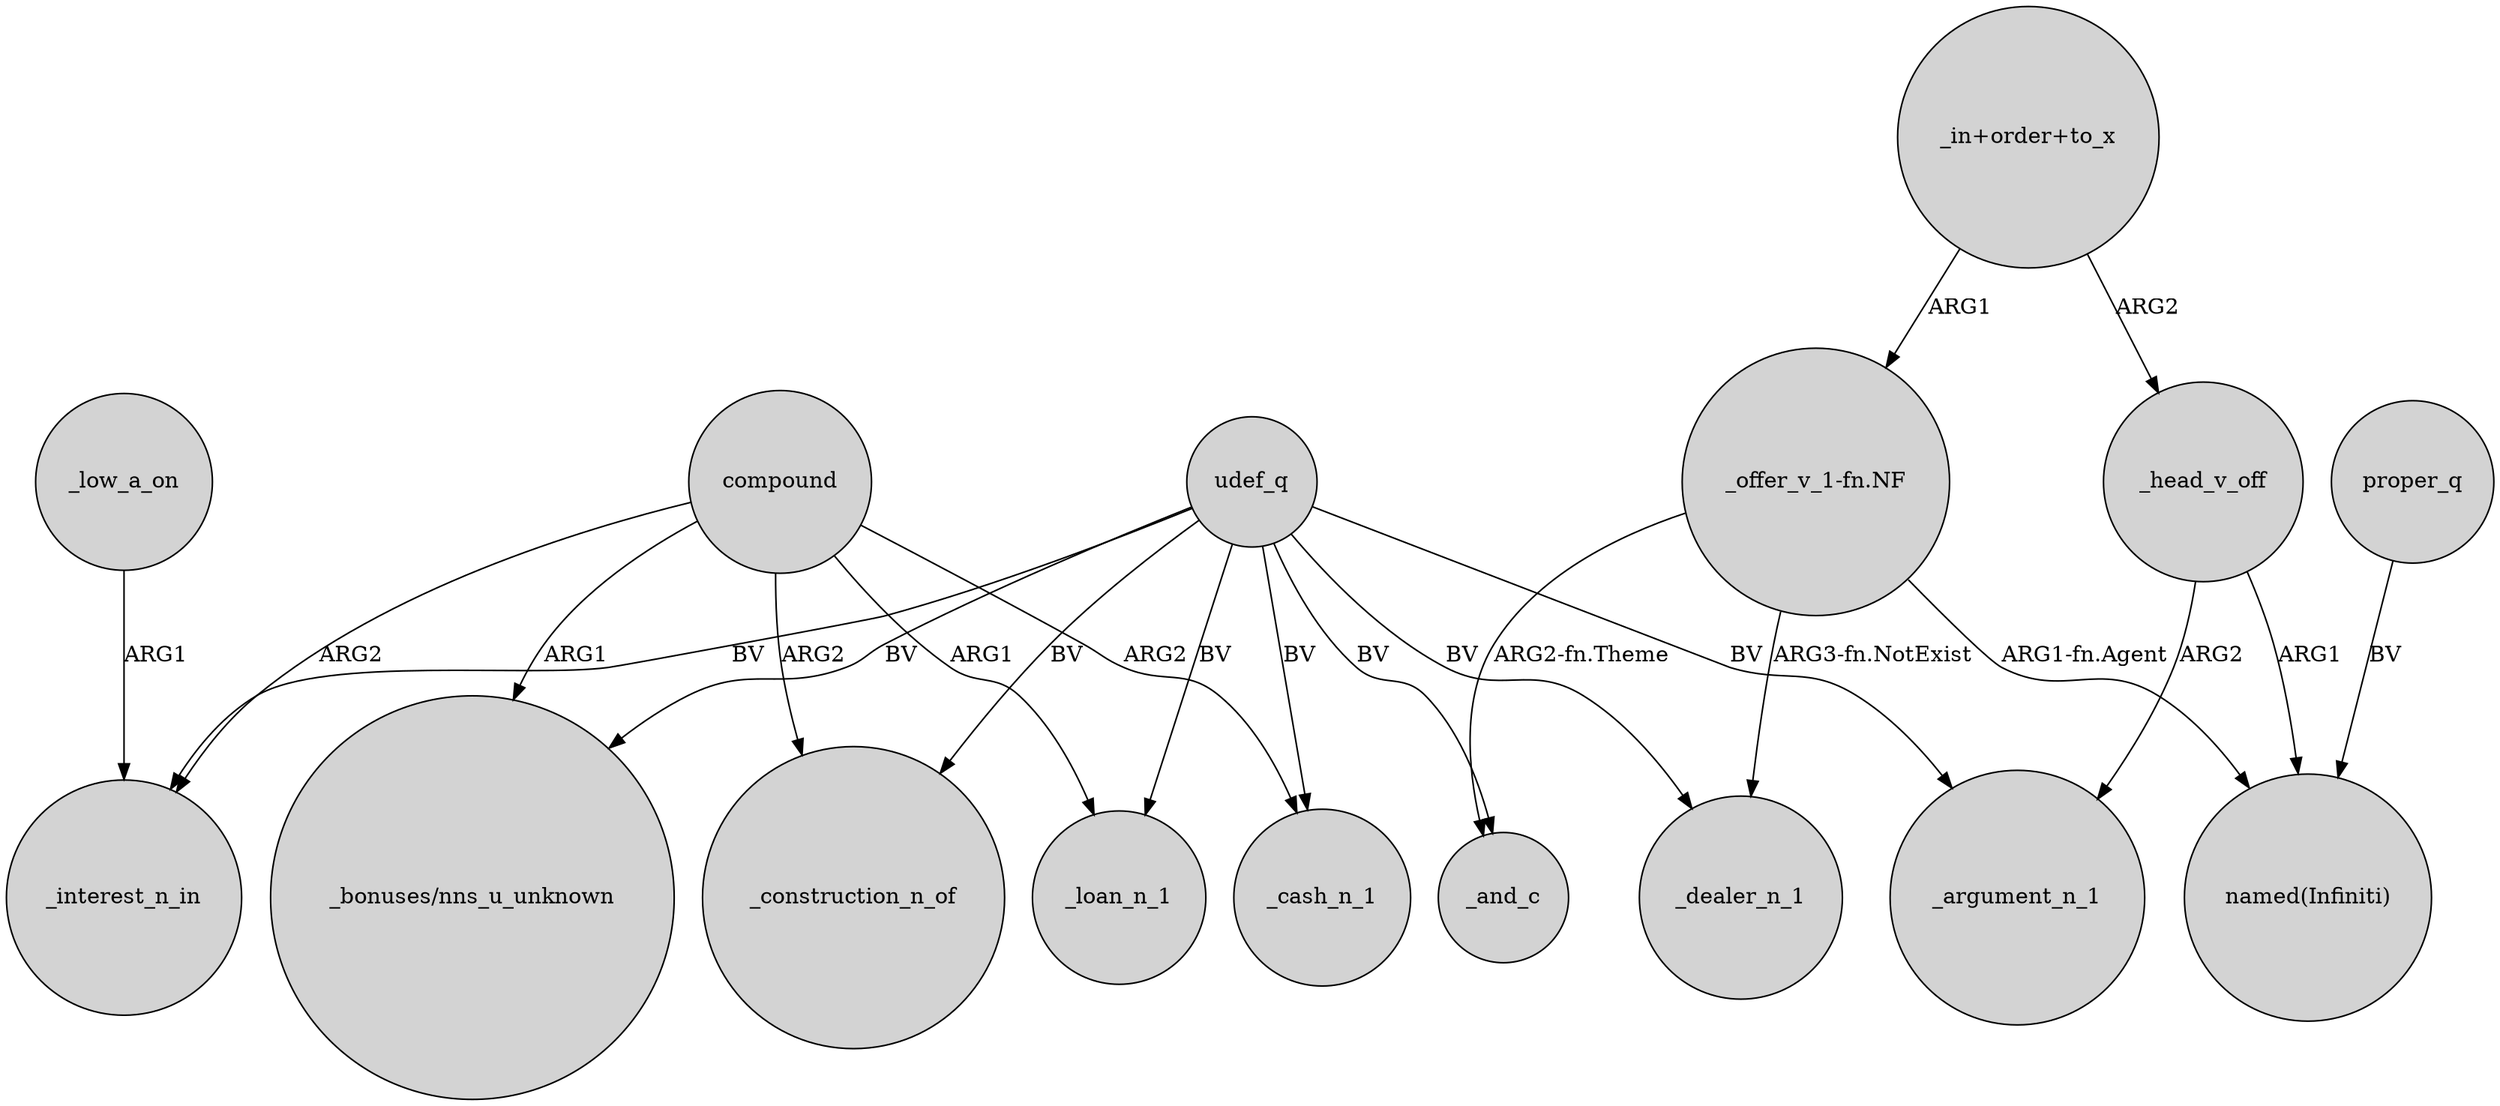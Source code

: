 digraph {
	node [shape=circle style=filled]
	"_offer_v_1-fn.NF" -> _and_c [label="ARG2-fn.Theme"]
	udef_q -> _cash_n_1 [label=BV]
	_head_v_off -> "named(Infiniti)" [label=ARG1]
	proper_q -> "named(Infiniti)" [label=BV]
	udef_q -> _interest_n_in [label=BV]
	compound -> _interest_n_in [label=ARG2]
	_low_a_on -> _interest_n_in [label=ARG1]
	"_offer_v_1-fn.NF" -> "named(Infiniti)" [label="ARG1-fn.Agent"]
	"_in+order+to_x" -> "_offer_v_1-fn.NF" [label=ARG1]
	_head_v_off -> _argument_n_1 [label=ARG2]
	compound -> "_bonuses/nns_u_unknown" [label=ARG1]
	"_offer_v_1-fn.NF" -> _dealer_n_1 [label="ARG3-fn.NotExist"]
	compound -> _loan_n_1 [label=ARG1]
	udef_q -> "_bonuses/nns_u_unknown" [label=BV]
	"_in+order+to_x" -> _head_v_off [label=ARG2]
	compound -> _cash_n_1 [label=ARG2]
	udef_q -> _dealer_n_1 [label=BV]
	compound -> _construction_n_of [label=ARG2]
	udef_q -> _and_c [label=BV]
	udef_q -> _construction_n_of [label=BV]
	udef_q -> _loan_n_1 [label=BV]
	udef_q -> _argument_n_1 [label=BV]
}
